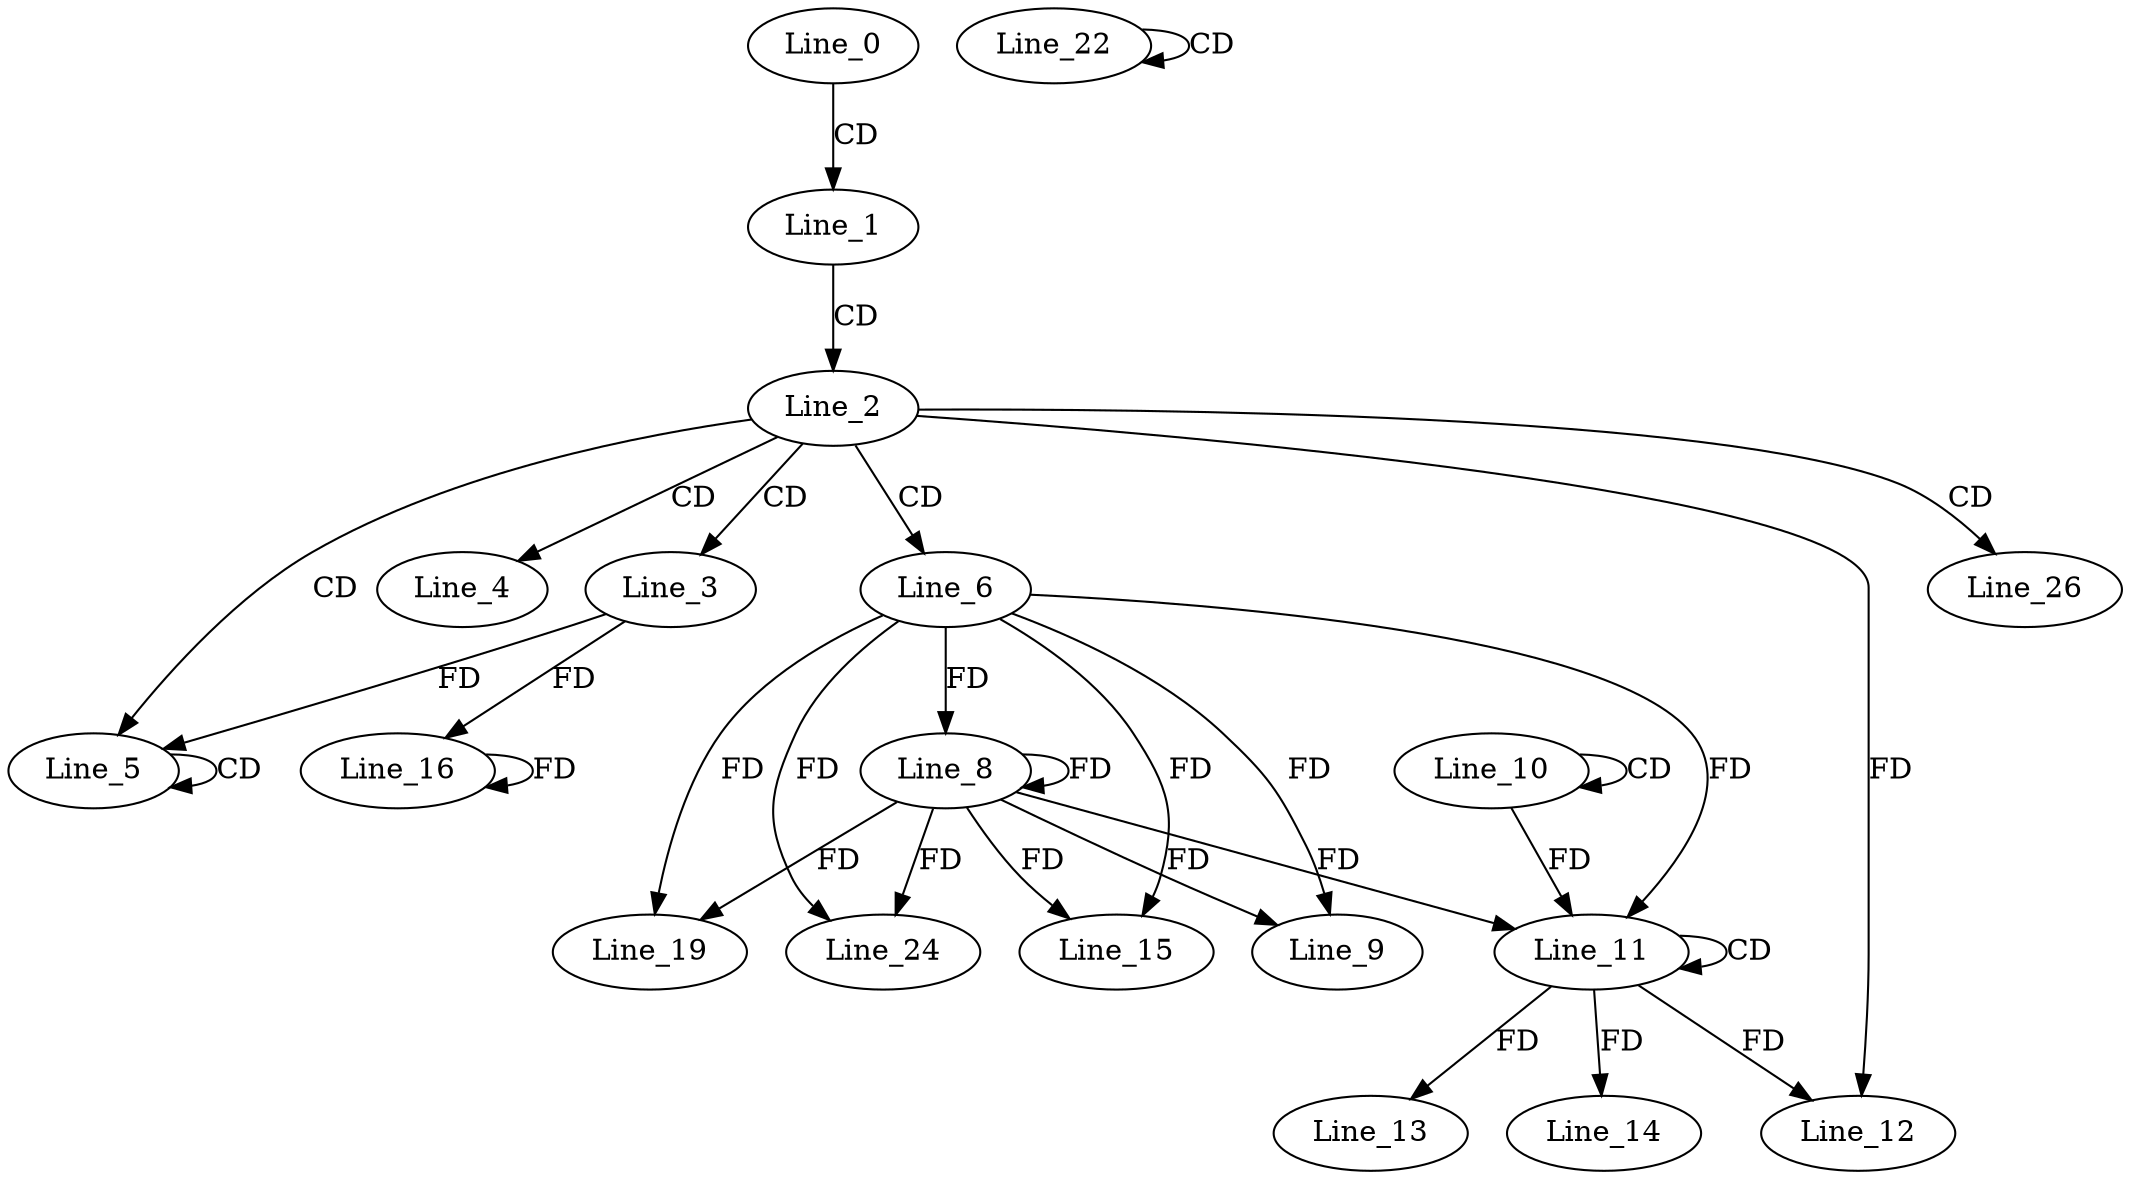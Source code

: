 digraph G {
  Line_0;
  Line_1;
  Line_2;
  Line_3;
  Line_4;
  Line_5;
  Line_5;
  Line_6;
  Line_8;
  Line_8;
  Line_9;
  Line_10;
  Line_10;
  Line_11;
  Line_11;
  Line_12;
  Line_13;
  Line_14;
  Line_15;
  Line_16;
  Line_19;
  Line_22;
  Line_22;
  Line_24;
  Line_26;
  Line_0 -> Line_1 [ label="CD" ];
  Line_1 -> Line_2 [ label="CD" ];
  Line_2 -> Line_3 [ label="CD" ];
  Line_2 -> Line_4 [ label="CD" ];
  Line_2 -> Line_5 [ label="CD" ];
  Line_3 -> Line_5 [ label="FD" ];
  Line_5 -> Line_5 [ label="CD" ];
  Line_2 -> Line_6 [ label="CD" ];
  Line_6 -> Line_8 [ label="FD" ];
  Line_8 -> Line_8 [ label="FD" ];
  Line_6 -> Line_9 [ label="FD" ];
  Line_8 -> Line_9 [ label="FD" ];
  Line_10 -> Line_10 [ label="CD" ];
  Line_11 -> Line_11 [ label="CD" ];
  Line_6 -> Line_11 [ label="FD" ];
  Line_8 -> Line_11 [ label="FD" ];
  Line_10 -> Line_11 [ label="FD" ];
  Line_11 -> Line_12 [ label="FD" ];
  Line_2 -> Line_12 [ label="FD" ];
  Line_11 -> Line_13 [ label="FD" ];
  Line_11 -> Line_14 [ label="FD" ];
  Line_6 -> Line_15 [ label="FD" ];
  Line_8 -> Line_15 [ label="FD" ];
  Line_3 -> Line_16 [ label="FD" ];
  Line_16 -> Line_16 [ label="FD" ];
  Line_6 -> Line_19 [ label="FD" ];
  Line_8 -> Line_19 [ label="FD" ];
  Line_22 -> Line_22 [ label="CD" ];
  Line_6 -> Line_24 [ label="FD" ];
  Line_8 -> Line_24 [ label="FD" ];
  Line_2 -> Line_26 [ label="CD" ];
}
